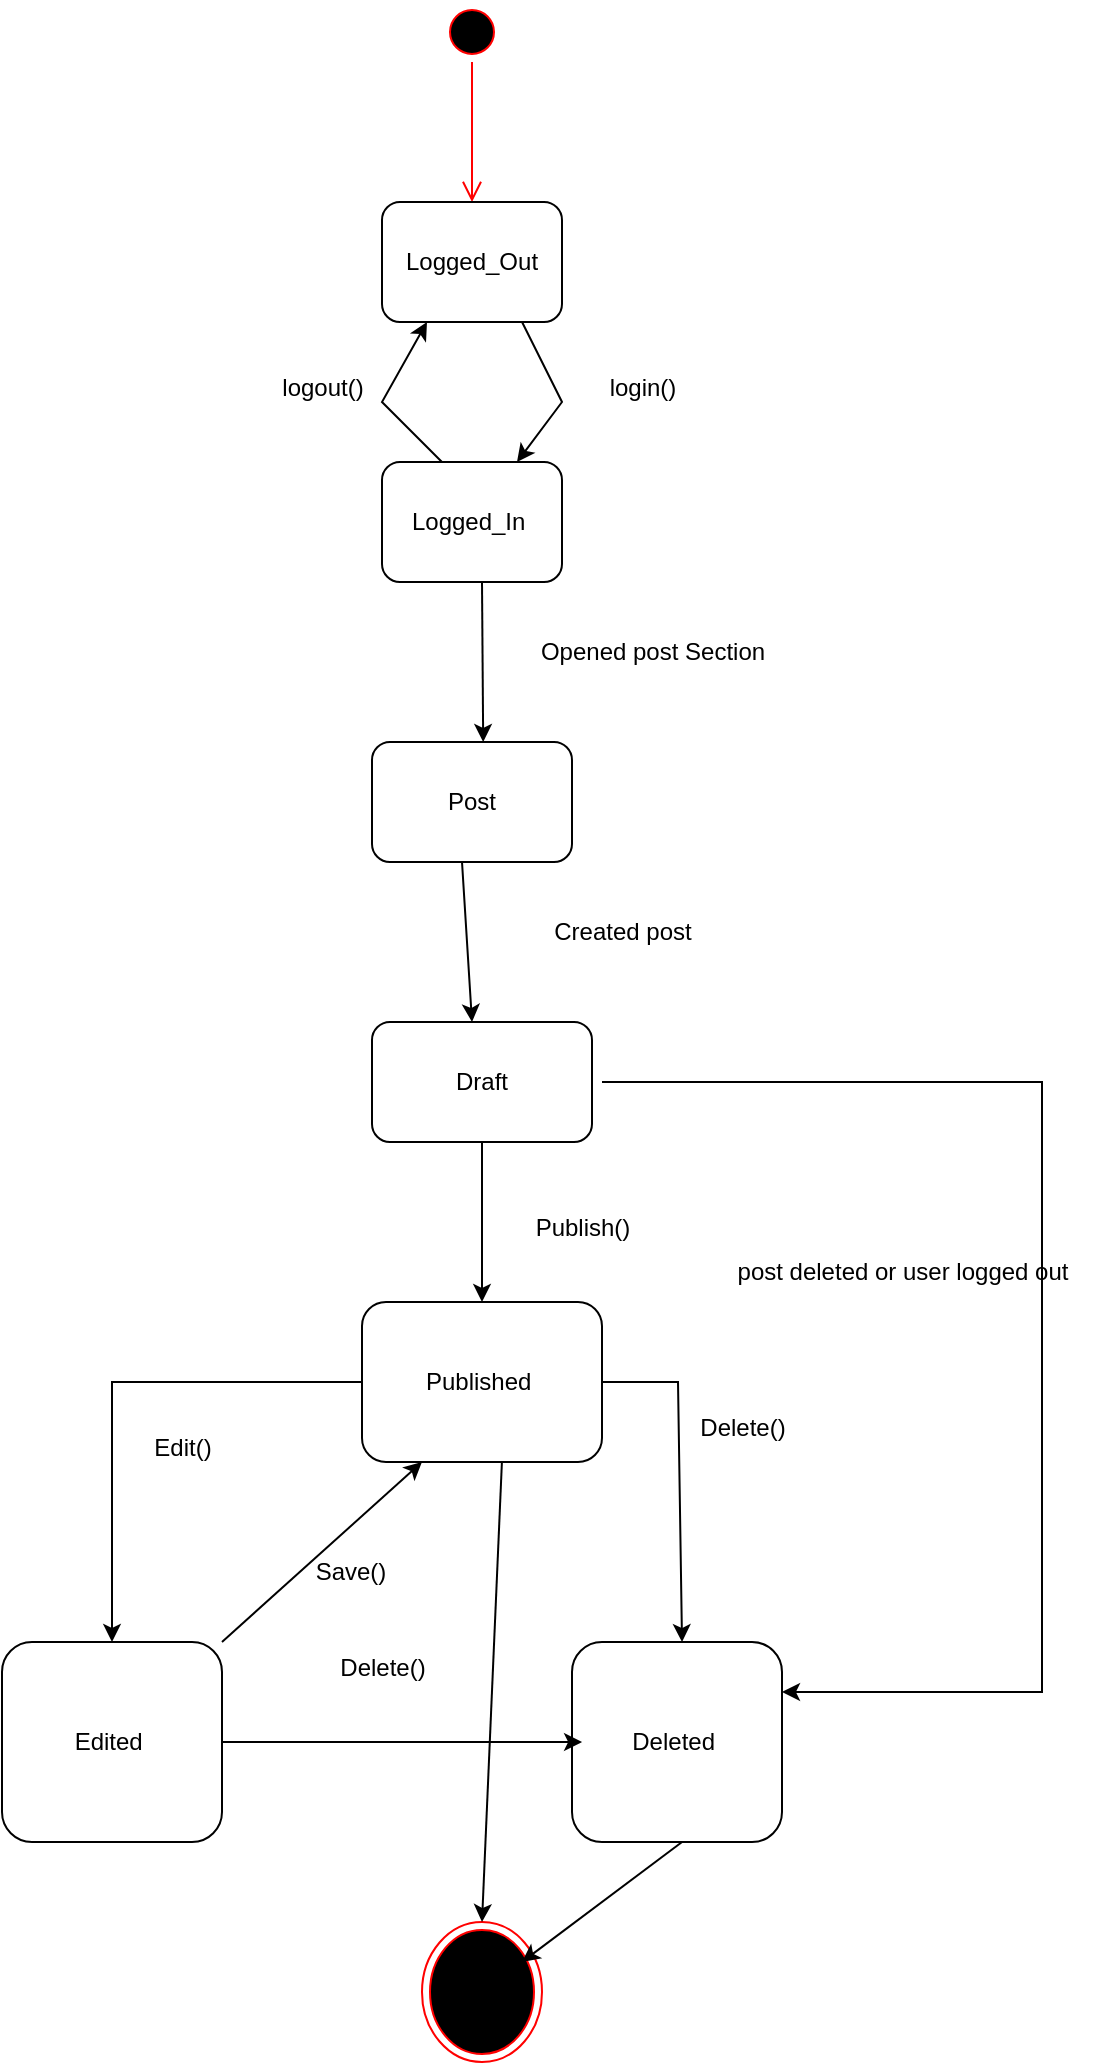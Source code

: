 <mxfile version="24.8.6">
  <diagram id="C5RBs43oDa-KdzZeNtuy" name="Page-1">
    <mxGraphModel dx="1695" dy="1051" grid="1" gridSize="10" guides="1" tooltips="1" connect="1" arrows="1" fold="1" page="1" pageScale="1" pageWidth="827" pageHeight="1169" math="0" shadow="0">
      <root>
        <mxCell id="WIyWlLk6GJQsqaUBKTNV-0" />
        <mxCell id="WIyWlLk6GJQsqaUBKTNV-1" parent="WIyWlLk6GJQsqaUBKTNV-0" />
        <mxCell id="ChVXrBqrEHMdO8lqSGDM-0" value="" style="ellipse;html=1;shape=startState;fillColor=#000000;strokeColor=#ff0000;" parent="WIyWlLk6GJQsqaUBKTNV-1" vertex="1">
          <mxGeometry x="430" y="30" width="30" height="30" as="geometry" />
        </mxCell>
        <mxCell id="ChVXrBqrEHMdO8lqSGDM-1" value="" style="edgeStyle=orthogonalEdgeStyle;html=1;verticalAlign=bottom;endArrow=open;endSize=8;strokeColor=#ff0000;rounded=0;" parent="WIyWlLk6GJQsqaUBKTNV-1" source="ChVXrBqrEHMdO8lqSGDM-0" edge="1">
          <mxGeometry relative="1" as="geometry">
            <mxPoint x="445" y="130" as="targetPoint" />
          </mxGeometry>
        </mxCell>
        <mxCell id="ChVXrBqrEHMdO8lqSGDM-4" value="Logged_Out" style="rounded=1;whiteSpace=wrap;html=1;" parent="WIyWlLk6GJQsqaUBKTNV-1" vertex="1">
          <mxGeometry x="400" y="130" width="90" height="60" as="geometry" />
        </mxCell>
        <mxCell id="ChVXrBqrEHMdO8lqSGDM-9" value="Logged_In&amp;nbsp;" style="rounded=1;whiteSpace=wrap;html=1;" parent="WIyWlLk6GJQsqaUBKTNV-1" vertex="1">
          <mxGeometry x="400" y="260" width="90" height="60" as="geometry" />
        </mxCell>
        <mxCell id="ChVXrBqrEHMdO8lqSGDM-10" value="" style="endArrow=classic;html=1;rounded=0;entryX=0.25;entryY=1;entryDx=0;entryDy=0;exitX=0.333;exitY=0;exitDx=0;exitDy=0;exitPerimeter=0;" parent="WIyWlLk6GJQsqaUBKTNV-1" source="ChVXrBqrEHMdO8lqSGDM-9" target="ChVXrBqrEHMdO8lqSGDM-4" edge="1">
          <mxGeometry width="50" height="50" relative="1" as="geometry">
            <mxPoint x="423" y="250" as="sourcePoint" />
            <mxPoint x="500" y="280" as="targetPoint" />
            <Array as="points">
              <mxPoint x="400" y="230" />
            </Array>
          </mxGeometry>
        </mxCell>
        <mxCell id="ChVXrBqrEHMdO8lqSGDM-11" value="logout()" style="text;html=1;align=center;verticalAlign=middle;resizable=0;points=[];autosize=1;strokeColor=none;fillColor=none;" parent="WIyWlLk6GJQsqaUBKTNV-1" vertex="1">
          <mxGeometry x="340" y="208" width="60" height="30" as="geometry" />
        </mxCell>
        <mxCell id="ChVXrBqrEHMdO8lqSGDM-12" value="" style="endArrow=classic;html=1;rounded=0;exitX=0.778;exitY=1;exitDx=0;exitDy=0;exitPerimeter=0;entryX=0.75;entryY=0;entryDx=0;entryDy=0;" parent="WIyWlLk6GJQsqaUBKTNV-1" source="ChVXrBqrEHMdO8lqSGDM-4" target="ChVXrBqrEHMdO8lqSGDM-9" edge="1">
          <mxGeometry width="50" height="50" relative="1" as="geometry">
            <mxPoint x="450" y="330" as="sourcePoint" />
            <mxPoint x="570" y="390" as="targetPoint" />
            <Array as="points">
              <mxPoint x="490" y="230" />
            </Array>
          </mxGeometry>
        </mxCell>
        <mxCell id="ChVXrBqrEHMdO8lqSGDM-13" value="login()" style="text;html=1;align=center;verticalAlign=middle;resizable=0;points=[];autosize=1;strokeColor=none;fillColor=none;" parent="WIyWlLk6GJQsqaUBKTNV-1" vertex="1">
          <mxGeometry x="500" y="208" width="60" height="30" as="geometry" />
        </mxCell>
        <mxCell id="ChVXrBqrEHMdO8lqSGDM-15" value="Post" style="rounded=1;whiteSpace=wrap;html=1;" parent="WIyWlLk6GJQsqaUBKTNV-1" vertex="1">
          <mxGeometry x="395" y="400" width="100" height="60" as="geometry" />
        </mxCell>
        <mxCell id="ChVXrBqrEHMdO8lqSGDM-19" value="" style="endArrow=classic;html=1;rounded=0;entryX=0.556;entryY=0;entryDx=0;entryDy=0;entryPerimeter=0;" parent="WIyWlLk6GJQsqaUBKTNV-1" target="ChVXrBqrEHMdO8lqSGDM-15" edge="1">
          <mxGeometry width="50" height="50" relative="1" as="geometry">
            <mxPoint x="450" y="320" as="sourcePoint" />
            <mxPoint x="500" y="280" as="targetPoint" />
          </mxGeometry>
        </mxCell>
        <mxCell id="ChVXrBqrEHMdO8lqSGDM-23" value="" style="ellipse;html=1;shape=endState;fillColor=#000000;strokeColor=#ff0000;" parent="WIyWlLk6GJQsqaUBKTNV-1" vertex="1">
          <mxGeometry x="420" y="990" width="60" height="70" as="geometry" />
        </mxCell>
        <mxCell id="cs_Ru20W0b7ddQKjLEaM-0" value="&lt;div&gt;Opened post Section&lt;/div&gt;" style="text;html=1;align=center;verticalAlign=middle;resizable=0;points=[];autosize=1;strokeColor=none;fillColor=none;" parent="WIyWlLk6GJQsqaUBKTNV-1" vertex="1">
          <mxGeometry x="465" y="340" width="140" height="30" as="geometry" />
        </mxCell>
        <mxCell id="zGVyQx5eE9mB7A7dWW88-1" value="" style="endArrow=classic;html=1;rounded=0;exitX=0.45;exitY=1;exitDx=0;exitDy=0;exitPerimeter=0;" parent="WIyWlLk6GJQsqaUBKTNV-1" source="ChVXrBqrEHMdO8lqSGDM-15" edge="1">
          <mxGeometry width="50" height="50" relative="1" as="geometry">
            <mxPoint x="450" y="470" as="sourcePoint" />
            <mxPoint x="445" y="540" as="targetPoint" />
          </mxGeometry>
        </mxCell>
        <mxCell id="zGVyQx5eE9mB7A7dWW88-2" value="Created post" style="text;html=1;align=center;verticalAlign=middle;resizable=0;points=[];autosize=1;strokeColor=none;fillColor=none;" parent="WIyWlLk6GJQsqaUBKTNV-1" vertex="1">
          <mxGeometry x="475" y="480" width="90" height="30" as="geometry" />
        </mxCell>
        <mxCell id="zGVyQx5eE9mB7A7dWW88-4" value="" style="endArrow=classic;html=1;rounded=0;exitX=0.5;exitY=1;exitDx=0;exitDy=0;exitPerimeter=0;entryX=0.5;entryY=0;entryDx=0;entryDy=0;entryPerimeter=0;" parent="WIyWlLk6GJQsqaUBKTNV-1" source="ChVXrBqrEHMdO8lqSGDM-14" edge="1" target="DQyVlFHqTkPmnkN6bzoB-0">
          <mxGeometry width="50" height="50" relative="1" as="geometry">
            <mxPoint x="300" y="660" as="sourcePoint" />
            <mxPoint x="450" y="660" as="targetPoint" />
          </mxGeometry>
        </mxCell>
        <mxCell id="DQyVlFHqTkPmnkN6bzoB-0" value="Published&amp;nbsp;" style="rounded=1;whiteSpace=wrap;html=1;" vertex="1" parent="WIyWlLk6GJQsqaUBKTNV-1">
          <mxGeometry x="390" y="680" width="120" height="80" as="geometry" />
        </mxCell>
        <mxCell id="DQyVlFHqTkPmnkN6bzoB-2" value="Publish()" style="text;html=1;align=center;verticalAlign=middle;resizable=0;points=[];autosize=1;strokeColor=none;fillColor=none;" vertex="1" parent="WIyWlLk6GJQsqaUBKTNV-1">
          <mxGeometry x="465" y="628" width="70" height="30" as="geometry" />
        </mxCell>
        <mxCell id="DQyVlFHqTkPmnkN6bzoB-3" value="Edited&amp;nbsp;" style="rounded=1;whiteSpace=wrap;html=1;" vertex="1" parent="WIyWlLk6GJQsqaUBKTNV-1">
          <mxGeometry x="210" y="850" width="110" height="100" as="geometry" />
        </mxCell>
        <mxCell id="DQyVlFHqTkPmnkN6bzoB-4" value="Deleted&amp;nbsp;" style="rounded=1;whiteSpace=wrap;html=1;" vertex="1" parent="WIyWlLk6GJQsqaUBKTNV-1">
          <mxGeometry x="495" y="850" width="105" height="100" as="geometry" />
        </mxCell>
        <mxCell id="DQyVlFHqTkPmnkN6bzoB-5" value="" style="endArrow=classic;html=1;rounded=0;exitX=0;exitY=0.5;exitDx=0;exitDy=0;exitPerimeter=0;entryX=0.5;entryY=0;entryDx=0;entryDy=0;" edge="1" parent="WIyWlLk6GJQsqaUBKTNV-1" source="DQyVlFHqTkPmnkN6bzoB-0" target="DQyVlFHqTkPmnkN6bzoB-3">
          <mxGeometry width="50" height="50" relative="1" as="geometry">
            <mxPoint x="310" y="940" as="sourcePoint" />
            <mxPoint x="350" y="1090" as="targetPoint" />
            <Array as="points">
              <mxPoint x="265" y="720" />
            </Array>
          </mxGeometry>
        </mxCell>
        <mxCell id="DQyVlFHqTkPmnkN6bzoB-6" value="Edit()" style="text;html=1;align=center;verticalAlign=middle;resizable=0;points=[];autosize=1;strokeColor=none;fillColor=none;" vertex="1" parent="WIyWlLk6GJQsqaUBKTNV-1">
          <mxGeometry x="275" y="738" width="50" height="30" as="geometry" />
        </mxCell>
        <mxCell id="DQyVlFHqTkPmnkN6bzoB-7" value="" style="endArrow=classic;html=1;rounded=0;entryX=0.524;entryY=0;entryDx=0;entryDy=0;entryPerimeter=0;exitX=1;exitY=0.5;exitDx=0;exitDy=0;exitPerimeter=0;" edge="1" parent="WIyWlLk6GJQsqaUBKTNV-1" source="DQyVlFHqTkPmnkN6bzoB-0" target="DQyVlFHqTkPmnkN6bzoB-4">
          <mxGeometry width="50" height="50" relative="1" as="geometry">
            <mxPoint x="310" y="940" as="sourcePoint" />
            <mxPoint x="360" y="890" as="targetPoint" />
            <Array as="points">
              <mxPoint x="548" y="720" />
            </Array>
          </mxGeometry>
        </mxCell>
        <mxCell id="DQyVlFHqTkPmnkN6bzoB-8" value="Delete()" style="text;html=1;align=center;verticalAlign=middle;resizable=0;points=[];autosize=1;strokeColor=none;fillColor=none;" vertex="1" parent="WIyWlLk6GJQsqaUBKTNV-1">
          <mxGeometry x="545" y="728" width="70" height="30" as="geometry" />
        </mxCell>
        <mxCell id="DQyVlFHqTkPmnkN6bzoB-9" value="" style="endArrow=classic;html=1;rounded=0;entryX=0.25;entryY=1;entryDx=0;entryDy=0;entryPerimeter=0;exitX=1;exitY=0;exitDx=0;exitDy=0;exitPerimeter=0;" edge="1" parent="WIyWlLk6GJQsqaUBKTNV-1" source="DQyVlFHqTkPmnkN6bzoB-3" target="DQyVlFHqTkPmnkN6bzoB-0">
          <mxGeometry width="50" height="50" relative="1" as="geometry">
            <mxPoint x="310" y="940" as="sourcePoint" />
            <mxPoint x="410" y="770" as="targetPoint" />
          </mxGeometry>
        </mxCell>
        <mxCell id="DQyVlFHqTkPmnkN6bzoB-10" value="Save()" style="text;html=1;align=center;verticalAlign=middle;resizable=0;points=[];autosize=1;strokeColor=none;fillColor=none;" vertex="1" parent="WIyWlLk6GJQsqaUBKTNV-1">
          <mxGeometry x="354" y="800" width="60" height="30" as="geometry" />
        </mxCell>
        <mxCell id="DQyVlFHqTkPmnkN6bzoB-11" value="" style="endArrow=classic;html=1;rounded=0;entryX=0.048;entryY=0.5;entryDx=0;entryDy=0;entryPerimeter=0;exitX=1;exitY=0.5;exitDx=0;exitDy=0;exitPerimeter=0;" edge="1" parent="WIyWlLk6GJQsqaUBKTNV-1" source="DQyVlFHqTkPmnkN6bzoB-3" target="DQyVlFHqTkPmnkN6bzoB-4">
          <mxGeometry width="50" height="50" relative="1" as="geometry">
            <mxPoint x="310" y="940" as="sourcePoint" />
            <mxPoint x="360" y="890" as="targetPoint" />
          </mxGeometry>
        </mxCell>
        <mxCell id="DQyVlFHqTkPmnkN6bzoB-12" value="Delete()" style="text;html=1;align=center;verticalAlign=middle;resizable=0;points=[];autosize=1;strokeColor=none;fillColor=none;" vertex="1" parent="WIyWlLk6GJQsqaUBKTNV-1">
          <mxGeometry x="365" y="848" width="70" height="30" as="geometry" />
        </mxCell>
        <mxCell id="DQyVlFHqTkPmnkN6bzoB-13" value="" style="endArrow=classic;html=1;rounded=0;entryX=1;entryY=0.25;entryDx=0;entryDy=0;" edge="1" parent="WIyWlLk6GJQsqaUBKTNV-1" target="DQyVlFHqTkPmnkN6bzoB-4">
          <mxGeometry width="50" height="50" relative="1" as="geometry">
            <mxPoint x="510" y="570" as="sourcePoint" />
            <mxPoint x="770" y="800" as="targetPoint" />
            <Array as="points">
              <mxPoint x="730" y="570" />
              <mxPoint x="730" y="875" />
            </Array>
          </mxGeometry>
        </mxCell>
        <mxCell id="ChVXrBqrEHMdO8lqSGDM-14" value="Draft" style="rounded=1;whiteSpace=wrap;html=1;" parent="WIyWlLk6GJQsqaUBKTNV-1" vertex="1">
          <mxGeometry x="395" y="540" width="110" height="60" as="geometry" />
        </mxCell>
        <mxCell id="DQyVlFHqTkPmnkN6bzoB-15" value="post deleted or user logged out" style="text;html=1;align=center;verticalAlign=middle;resizable=0;points=[];autosize=1;strokeColor=none;fillColor=none;" vertex="1" parent="WIyWlLk6GJQsqaUBKTNV-1">
          <mxGeometry x="565" y="650" width="190" height="30" as="geometry" />
        </mxCell>
        <mxCell id="DQyVlFHqTkPmnkN6bzoB-16" value="" style="endArrow=classic;html=1;rounded=0;exitX=0.583;exitY=1;exitDx=0;exitDy=0;exitPerimeter=0;entryX=0.5;entryY=0;entryDx=0;entryDy=0;entryPerimeter=0;" edge="1" parent="WIyWlLk6GJQsqaUBKTNV-1" source="DQyVlFHqTkPmnkN6bzoB-0" target="ChVXrBqrEHMdO8lqSGDM-23">
          <mxGeometry width="50" height="50" relative="1" as="geometry">
            <mxPoint x="310" y="990" as="sourcePoint" />
            <mxPoint x="350" y="1100" as="targetPoint" />
          </mxGeometry>
        </mxCell>
        <mxCell id="DQyVlFHqTkPmnkN6bzoB-17" value="" style="endArrow=classic;html=1;rounded=0;exitX=0.524;exitY=1;exitDx=0;exitDy=0;exitPerimeter=0;entryX=0.833;entryY=0.286;entryDx=0;entryDy=0;entryPerimeter=0;" edge="1" parent="WIyWlLk6GJQsqaUBKTNV-1" source="DQyVlFHqTkPmnkN6bzoB-4" target="ChVXrBqrEHMdO8lqSGDM-23">
          <mxGeometry width="50" height="50" relative="1" as="geometry">
            <mxPoint x="310" y="990" as="sourcePoint" />
            <mxPoint x="480" y="990" as="targetPoint" />
          </mxGeometry>
        </mxCell>
      </root>
    </mxGraphModel>
  </diagram>
</mxfile>
